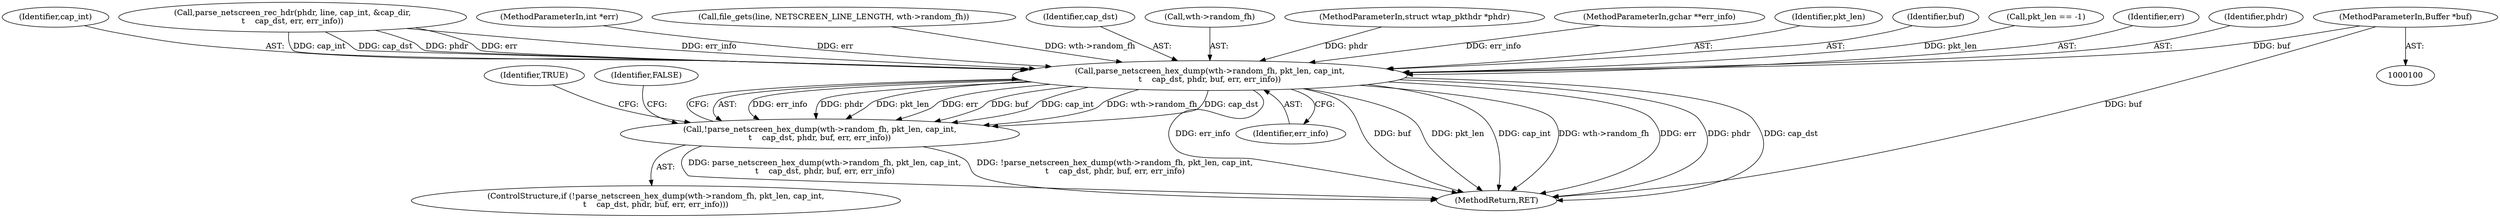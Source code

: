 digraph "1_wireshark_6a140eca7b78b230f1f90a739a32257476513c78_0@pointer" {
"1000104" [label="(MethodParameterIn,Buffer *buf)"];
"1000177" [label="(Call,parse_netscreen_hex_dump(wth->random_fh, pkt_len, cap_int,\n\t    cap_dst, phdr, buf, err, err_info))"];
"1000176" [label="(Call,!parse_netscreen_hex_dump(wth->random_fh, pkt_len, cap_int,\n\t    cap_dst, phdr, buf, err, err_info))"];
"1000177" [label="(Call,parse_netscreen_hex_dump(wth->random_fh, pkt_len, cap_int,\n\t    cap_dst, phdr, buf, err, err_info))"];
"1000192" [label="(MethodReturn,RET)"];
"1000186" [label="(Identifier,err)"];
"1000184" [label="(Identifier,phdr)"];
"1000182" [label="(Identifier,cap_int)"];
"1000159" [label="(Call,parse_netscreen_rec_hdr(phdr, line, cap_int, &cap_dir,\n\t    cap_dst, err, err_info))"];
"1000191" [label="(Identifier,TRUE)"];
"1000105" [label="(MethodParameterIn,int *err)"];
"1000187" [label="(Identifier,err_info)"];
"1000129" [label="(Call,file_gets(line, NETSCREEN_LINE_LENGTH, wth->random_fh))"];
"1000183" [label="(Identifier,cap_dst)"];
"1000178" [label="(Call,wth->random_fh)"];
"1000189" [label="(Identifier,FALSE)"];
"1000176" [label="(Call,!parse_netscreen_hex_dump(wth->random_fh, pkt_len, cap_int,\n\t    cap_dst, phdr, buf, err, err_info))"];
"1000103" [label="(MethodParameterIn,struct wtap_pkthdr *phdr)"];
"1000106" [label="(MethodParameterIn,gchar **err_info)"];
"1000175" [label="(ControlStructure,if (!parse_netscreen_hex_dump(wth->random_fh, pkt_len, cap_int,\n\t    cap_dst, phdr, buf, err, err_info)))"];
"1000181" [label="(Identifier,pkt_len)"];
"1000104" [label="(MethodParameterIn,Buffer *buf)"];
"1000185" [label="(Identifier,buf)"];
"1000169" [label="(Call,pkt_len == -1)"];
"1000104" -> "1000100"  [label="AST: "];
"1000104" -> "1000192"  [label="DDG: buf"];
"1000104" -> "1000177"  [label="DDG: buf"];
"1000177" -> "1000176"  [label="AST: "];
"1000177" -> "1000187"  [label="CFG: "];
"1000178" -> "1000177"  [label="AST: "];
"1000181" -> "1000177"  [label="AST: "];
"1000182" -> "1000177"  [label="AST: "];
"1000183" -> "1000177"  [label="AST: "];
"1000184" -> "1000177"  [label="AST: "];
"1000185" -> "1000177"  [label="AST: "];
"1000186" -> "1000177"  [label="AST: "];
"1000187" -> "1000177"  [label="AST: "];
"1000176" -> "1000177"  [label="CFG: "];
"1000177" -> "1000192"  [label="DDG: err_info"];
"1000177" -> "1000192"  [label="DDG: buf"];
"1000177" -> "1000192"  [label="DDG: pkt_len"];
"1000177" -> "1000192"  [label="DDG: cap_int"];
"1000177" -> "1000192"  [label="DDG: wth->random_fh"];
"1000177" -> "1000192"  [label="DDG: err"];
"1000177" -> "1000192"  [label="DDG: phdr"];
"1000177" -> "1000192"  [label="DDG: cap_dst"];
"1000177" -> "1000176"  [label="DDG: err_info"];
"1000177" -> "1000176"  [label="DDG: phdr"];
"1000177" -> "1000176"  [label="DDG: pkt_len"];
"1000177" -> "1000176"  [label="DDG: err"];
"1000177" -> "1000176"  [label="DDG: buf"];
"1000177" -> "1000176"  [label="DDG: cap_int"];
"1000177" -> "1000176"  [label="DDG: wth->random_fh"];
"1000177" -> "1000176"  [label="DDG: cap_dst"];
"1000129" -> "1000177"  [label="DDG: wth->random_fh"];
"1000169" -> "1000177"  [label="DDG: pkt_len"];
"1000159" -> "1000177"  [label="DDG: cap_int"];
"1000159" -> "1000177"  [label="DDG: cap_dst"];
"1000159" -> "1000177"  [label="DDG: phdr"];
"1000159" -> "1000177"  [label="DDG: err"];
"1000159" -> "1000177"  [label="DDG: err_info"];
"1000103" -> "1000177"  [label="DDG: phdr"];
"1000105" -> "1000177"  [label="DDG: err"];
"1000106" -> "1000177"  [label="DDG: err_info"];
"1000176" -> "1000175"  [label="AST: "];
"1000189" -> "1000176"  [label="CFG: "];
"1000191" -> "1000176"  [label="CFG: "];
"1000176" -> "1000192"  [label="DDG: !parse_netscreen_hex_dump(wth->random_fh, pkt_len, cap_int,\n\t    cap_dst, phdr, buf, err, err_info)"];
"1000176" -> "1000192"  [label="DDG: parse_netscreen_hex_dump(wth->random_fh, pkt_len, cap_int,\n\t    cap_dst, phdr, buf, err, err_info)"];
}
